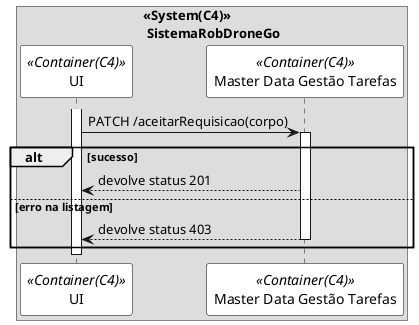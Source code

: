 @startuml getPackagingSD

skinparam sequence {
ParticipantBorderColor black
ParticipantBackgroundColor white
}

box "<<System(C4)>>\n SistemaRobDroneGo"
participant UI as ui <<Container(C4)>>
participant "Master Data Gestão Tarefas" as mdgt <<Container(C4)>>
activate ui
ui -> mdgt: PATCH /aceitarRequisicao(corpo)
activate mdgt
alt sucesso
mdgt --> ui: devolve status 201
else erro na listagem
mdgt --> ui: devolve status 403
deactivate mdgt
end 
deactivate ui

end box

@enduml